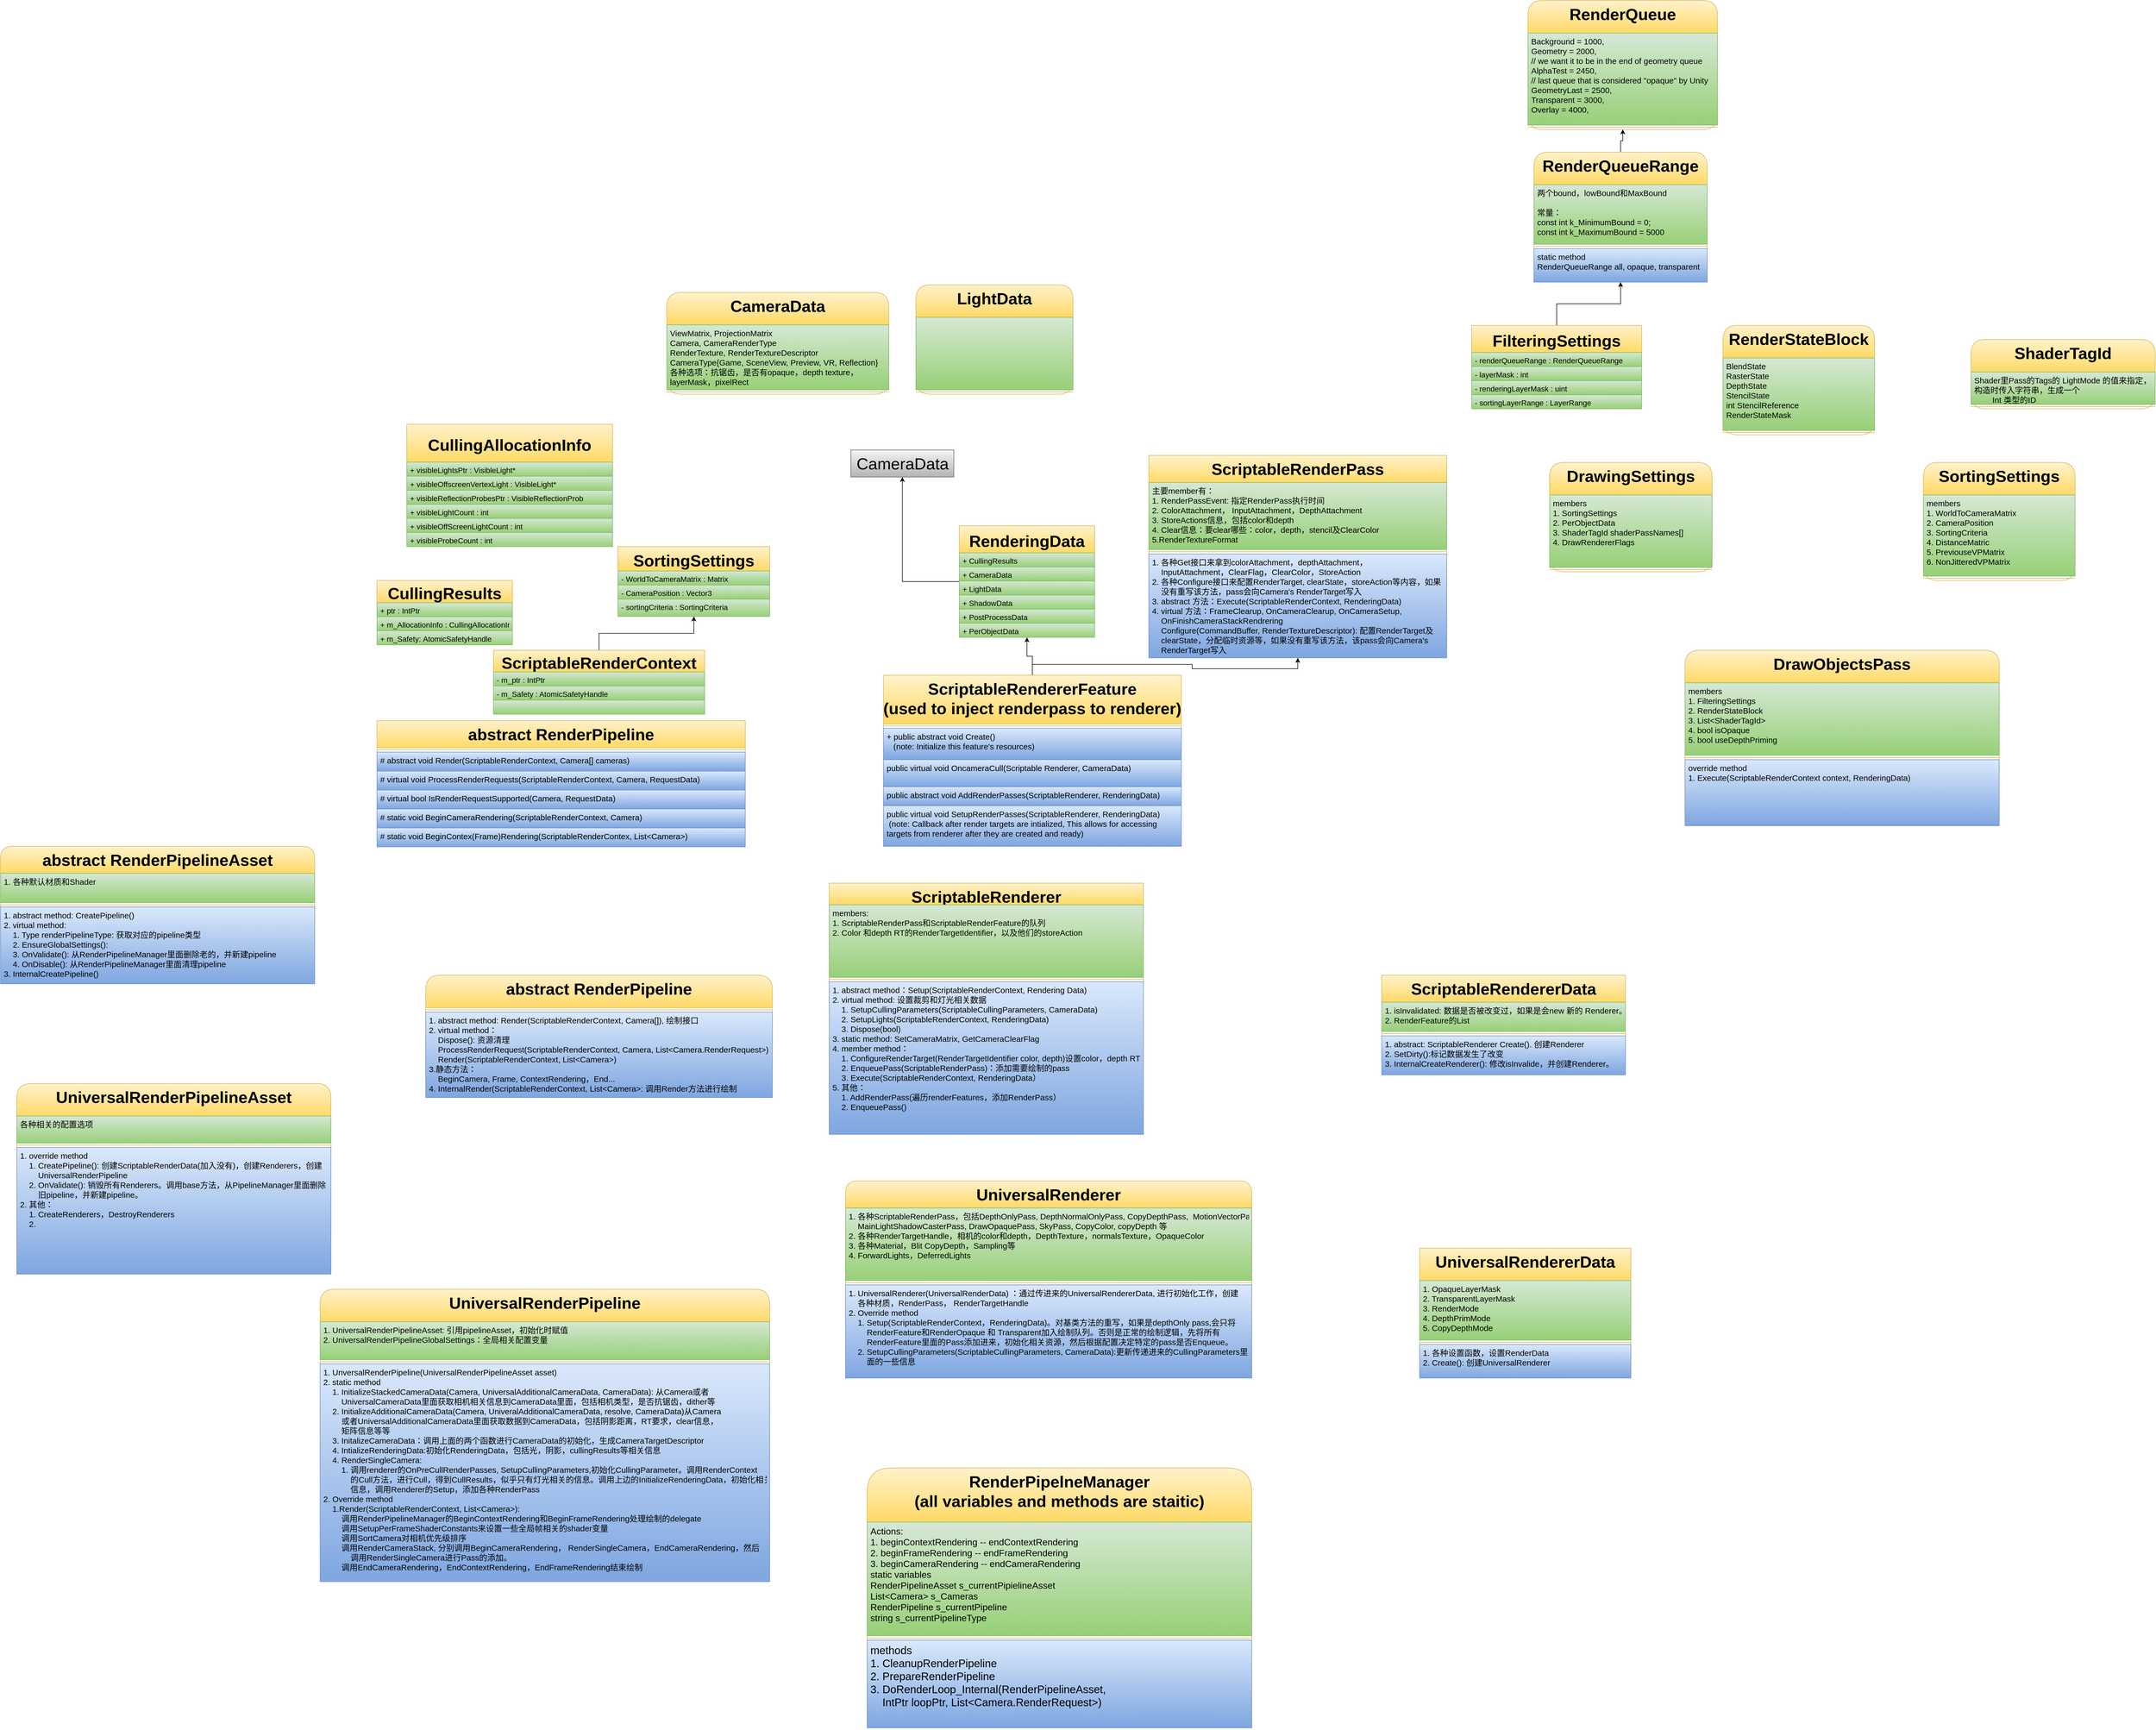 <mxfile version="20.8.16" type="device"><diagram name="第 1 页" id="j_05-Zn8WTjw6qWpdbwY"><mxGraphModel dx="2514" dy="2162" grid="1" gridSize="10" guides="1" tooltips="1" connect="1" arrows="1" fold="1" page="1" pageScale="1" pageWidth="827" pageHeight="1169" math="0" shadow="0"><root><mxCell id="0"/><mxCell id="1" parent="0"/><mxCell id="km0630W-QRHwBIjxc_ZQ-1" value="CullingAllocationInfo" style="swimlane;fontStyle=1;childLayout=stackLayout;horizontal=1;startSize=70;fillColor=#fff2cc;horizontalStack=0;resizeParent=1;resizeParentMax=0;resizeLast=0;collapsible=1;marginBottom=0;fontSize=30;strokeColor=#d6b656;gradientColor=#ffd966;" parent="1" vertex="1"><mxGeometry x="80" y="-7.5" width="380" height="226" as="geometry"/></mxCell><mxCell id="km0630W-QRHwBIjxc_ZQ-2" value="+ visibleLightsPtr : VisibleLight*" style="text;strokeColor=#82b366;fillColor=#d5e8d4;align=left;verticalAlign=top;spacingLeft=4;spacingRight=4;overflow=hidden;rotatable=0;points=[[0,0.5],[1,0.5]];portConstraint=eastwest;fontSize=14;gradientColor=#97d077;" parent="km0630W-QRHwBIjxc_ZQ-1" vertex="1"><mxGeometry y="70" width="380" height="26" as="geometry"/></mxCell><mxCell id="km0630W-QRHwBIjxc_ZQ-3" value="+ visibleOffscreenVertexLight : VisibleLight*" style="text;strokeColor=#82b366;fillColor=#d5e8d4;align=left;verticalAlign=top;spacingLeft=4;spacingRight=4;overflow=hidden;rotatable=0;points=[[0,0.5],[1,0.5]];portConstraint=eastwest;fontSize=14;gradientColor=#97d077;" parent="km0630W-QRHwBIjxc_ZQ-1" vertex="1"><mxGeometry y="96" width="380" height="26" as="geometry"/></mxCell><mxCell id="km0630W-QRHwBIjxc_ZQ-4" value="+ visibleReflectionProbesPtr : VisibleReflectionProb" style="text;strokeColor=#82b366;fillColor=#d5e8d4;align=left;verticalAlign=top;spacingLeft=4;spacingRight=4;overflow=hidden;rotatable=0;points=[[0,0.5],[1,0.5]];portConstraint=eastwest;fontSize=14;gradientColor=#97d077;" parent="km0630W-QRHwBIjxc_ZQ-1" vertex="1"><mxGeometry y="122" width="380" height="26" as="geometry"/></mxCell><mxCell id="km0630W-QRHwBIjxc_ZQ-5" value="+ visibleLightCount : int" style="text;strokeColor=#82b366;fillColor=#d5e8d4;align=left;verticalAlign=top;spacingLeft=4;spacingRight=4;overflow=hidden;rotatable=0;points=[[0,0.5],[1,0.5]];portConstraint=eastwest;fontSize=14;gradientColor=#97d077;" parent="km0630W-QRHwBIjxc_ZQ-1" vertex="1"><mxGeometry y="148" width="380" height="26" as="geometry"/></mxCell><mxCell id="km0630W-QRHwBIjxc_ZQ-6" value="+ visibleOffScreenLightCount : int" style="text;strokeColor=#82b366;fillColor=#d5e8d4;align=left;verticalAlign=top;spacingLeft=4;spacingRight=4;overflow=hidden;rotatable=0;points=[[0,0.5],[1,0.5]];portConstraint=eastwest;fontSize=14;gradientColor=#97d077;" parent="km0630W-QRHwBIjxc_ZQ-1" vertex="1"><mxGeometry y="174" width="380" height="26" as="geometry"/></mxCell><mxCell id="km0630W-QRHwBIjxc_ZQ-7" value="+ visibleProbeCount : int" style="text;strokeColor=#82b366;fillColor=#d5e8d4;align=left;verticalAlign=top;spacingLeft=4;spacingRight=4;overflow=hidden;rotatable=0;points=[[0,0.5],[1,0.5]];portConstraint=eastwest;fontSize=14;gradientColor=#97d077;" parent="km0630W-QRHwBIjxc_ZQ-1" vertex="1"><mxGeometry y="200" width="380" height="26" as="geometry"/></mxCell><mxCell id="XoxCDfcWoDPjBLtD5vpL-1" value="CullingResults" style="swimlane;fontStyle=1;childLayout=stackLayout;horizontal=1;startSize=41;fillColor=#fff2cc;horizontalStack=0;resizeParent=1;resizeParentMax=0;resizeLast=0;collapsible=1;marginBottom=0;fontSize=30;strokeColor=#d6b656;gradientColor=#ffd966;" parent="1" vertex="1"><mxGeometry x="25" y="281" width="250" height="119" as="geometry"/></mxCell><mxCell id="XoxCDfcWoDPjBLtD5vpL-2" value="+ ptr : IntPtr" style="text;strokeColor=#82b366;fillColor=#d5e8d4;align=left;verticalAlign=top;spacingLeft=4;spacingRight=4;overflow=hidden;rotatable=0;points=[[0,0.5],[1,0.5]];portConstraint=eastwest;fontSize=14;gradientColor=#97d077;" parent="XoxCDfcWoDPjBLtD5vpL-1" vertex="1"><mxGeometry y="41" width="250" height="26" as="geometry"/></mxCell><mxCell id="XoxCDfcWoDPjBLtD5vpL-3" value="+ m_AllocationInfo : CullingAllocationInfo" style="text;strokeColor=#82b366;fillColor=#d5e8d4;align=left;verticalAlign=top;spacingLeft=4;spacingRight=4;overflow=hidden;rotatable=0;points=[[0,0.5],[1,0.5]];portConstraint=eastwest;fontSize=14;gradientColor=#97d077;" parent="XoxCDfcWoDPjBLtD5vpL-1" vertex="1"><mxGeometry y="67" width="250" height="26" as="geometry"/></mxCell><mxCell id="XoxCDfcWoDPjBLtD5vpL-4" value="+ m_Safety: AtomicSafetyHandle" style="text;strokeColor=#82b366;fillColor=#d5e8d4;align=left;verticalAlign=top;spacingLeft=4;spacingRight=4;overflow=hidden;rotatable=0;points=[[0,0.5],[1,0.5]];portConstraint=eastwest;fontSize=14;gradientColor=#97d077;" parent="XoxCDfcWoDPjBLtD5vpL-1" vertex="1"><mxGeometry y="93" width="250" height="26" as="geometry"/></mxCell><mxCell id="XoxCDfcWoDPjBLtD5vpL-9" value="SortingSettings" style="swimlane;fontStyle=1;childLayout=stackLayout;horizontal=1;startSize=45;fillColor=#fff2cc;horizontalStack=0;resizeParent=1;resizeParentMax=0;resizeLast=0;collapsible=1;marginBottom=0;fontSize=30;strokeColor=#d6b656;gradientColor=#ffd966;" parent="1" vertex="1"><mxGeometry x="470" y="218.5" width="280" height="129" as="geometry"/></mxCell><mxCell id="XoxCDfcWoDPjBLtD5vpL-10" value="- WorldToCameraMatrix : Matrix" style="text;strokeColor=#82b366;fillColor=#d5e8d4;align=left;verticalAlign=top;spacingLeft=4;spacingRight=4;overflow=hidden;rotatable=0;points=[[0,0.5],[1,0.5]];portConstraint=eastwest;fontSize=14;gradientColor=#97d077;" parent="XoxCDfcWoDPjBLtD5vpL-9" vertex="1"><mxGeometry y="45" width="280" height="26" as="geometry"/></mxCell><mxCell id="XoxCDfcWoDPjBLtD5vpL-11" value="- CameraPosition : Vector3" style="text;strokeColor=#82b366;fillColor=#d5e8d4;align=left;verticalAlign=top;spacingLeft=4;spacingRight=4;overflow=hidden;rotatable=0;points=[[0,0.5],[1,0.5]];portConstraint=eastwest;fontSize=14;gradientColor=#97d077;" parent="XoxCDfcWoDPjBLtD5vpL-9" vertex="1"><mxGeometry y="71" width="280" height="26" as="geometry"/></mxCell><mxCell id="XoxCDfcWoDPjBLtD5vpL-12" value="- sortingCriteria : SortingCriteria" style="text;strokeColor=#82b366;fillColor=#d5e8d4;align=left;verticalAlign=top;spacingLeft=4;spacingRight=4;overflow=hidden;rotatable=0;points=[[0,0.5],[1,0.5]];portConstraint=eastwest;fontSize=14;gradientColor=#97d077;" parent="XoxCDfcWoDPjBLtD5vpL-9" vertex="1"><mxGeometry y="97" width="280" height="32" as="geometry"/></mxCell><mxCell id="RdpnKsVS_UjYvTmwctAl-2" style="edgeStyle=orthogonalEdgeStyle;rounded=0;orthogonalLoop=1;jettySize=auto;html=1;" edge="1" parent="1" source="XoxCDfcWoDPjBLtD5vpL-23" target="g1Foh96oy329rHSg03H8-15"><mxGeometry relative="1" as="geometry"/></mxCell><mxCell id="XoxCDfcWoDPjBLtD5vpL-23" value="FilteringSettings" style="swimlane;fontStyle=1;childLayout=stackLayout;horizontal=1;startSize=50;fillColor=#fff2cc;horizontalStack=0;resizeParent=1;resizeParentMax=0;resizeLast=0;collapsible=1;marginBottom=0;fontSize=30;strokeColor=#d6b656;gradientColor=#ffd966;" parent="1" vertex="1"><mxGeometry x="2046" y="-190" width="314" height="154" as="geometry"/></mxCell><mxCell id="XoxCDfcWoDPjBLtD5vpL-24" value="- renderQueueRange : RenderQueueRange" style="text;strokeColor=#82b366;fillColor=#d5e8d4;align=left;verticalAlign=top;spacingLeft=4;spacingRight=4;overflow=hidden;rotatable=0;points=[[0,0.5],[1,0.5]];portConstraint=eastwest;fontSize=14;gradientColor=#97d077;" parent="XoxCDfcWoDPjBLtD5vpL-23" vertex="1"><mxGeometry y="50" width="314" height="26" as="geometry"/></mxCell><mxCell id="XoxCDfcWoDPjBLtD5vpL-25" value="- layerMask : int" style="text;strokeColor=#82b366;fillColor=#d5e8d4;align=left;verticalAlign=top;spacingLeft=4;spacingRight=4;overflow=hidden;rotatable=0;points=[[0,0.5],[1,0.5]];portConstraint=eastwest;fontSize=14;gradientColor=#97d077;" parent="XoxCDfcWoDPjBLtD5vpL-23" vertex="1"><mxGeometry y="76" width="314" height="26" as="geometry"/></mxCell><mxCell id="XoxCDfcWoDPjBLtD5vpL-26" value="- renderingLayerMask : uint" style="text;strokeColor=#82b366;fillColor=#d5e8d4;align=left;verticalAlign=top;spacingLeft=4;spacingRight=4;overflow=hidden;rotatable=0;points=[[0,0.5],[1,0.5]];portConstraint=eastwest;fontSize=14;gradientColor=#97d077;" parent="XoxCDfcWoDPjBLtD5vpL-23" vertex="1"><mxGeometry y="102" width="314" height="26" as="geometry"/></mxCell><mxCell id="XoxCDfcWoDPjBLtD5vpL-27" value="- sortingLayerRange : LayerRange" style="text;strokeColor=#82b366;fillColor=#d5e8d4;align=left;verticalAlign=top;spacingLeft=4;spacingRight=4;overflow=hidden;rotatable=0;points=[[0,0.5],[1,0.5]];portConstraint=eastwest;fontSize=14;gradientColor=#97d077;" parent="XoxCDfcWoDPjBLtD5vpL-23" vertex="1"><mxGeometry y="128" width="314" height="26" as="geometry"/></mxCell><mxCell id="XoxCDfcWoDPjBLtD5vpL-39" style="edgeStyle=orthogonalEdgeStyle;rounded=0;orthogonalLoop=1;jettySize=auto;html=1;" parent="1" source="XoxCDfcWoDPjBLtD5vpL-30" target="XoxCDfcWoDPjBLtD5vpL-9" edge="1"><mxGeometry relative="1" as="geometry"/></mxCell><mxCell id="XoxCDfcWoDPjBLtD5vpL-30" value="ScriptableRenderContext" style="swimlane;fontStyle=1;childLayout=stackLayout;horizontal=1;startSize=40;fillColor=#fff2cc;horizontalStack=0;resizeParent=1;resizeParentMax=0;resizeLast=0;collapsible=1;marginBottom=0;fontSize=30;strokeColor=#d6b656;gradientColor=#ffd966;" parent="1" vertex="1"><mxGeometry x="240" y="410" width="390" height="118" as="geometry"/></mxCell><mxCell id="XoxCDfcWoDPjBLtD5vpL-31" value="- m_ptr : IntPtr" style="text;strokeColor=#82b366;fillColor=#d5e8d4;align=left;verticalAlign=top;spacingLeft=4;spacingRight=4;overflow=hidden;rotatable=0;points=[[0,0.5],[1,0.5]];portConstraint=eastwest;fontSize=14;gradientColor=#97d077;" parent="XoxCDfcWoDPjBLtD5vpL-30" vertex="1"><mxGeometry y="40" width="390" height="26" as="geometry"/></mxCell><mxCell id="XoxCDfcWoDPjBLtD5vpL-32" value="- m_Safety : AtomicSafetyHandle" style="text;strokeColor=#82b366;fillColor=#d5e8d4;align=left;verticalAlign=top;spacingLeft=4;spacingRight=4;overflow=hidden;rotatable=0;points=[[0,0.5],[1,0.5]];portConstraint=eastwest;fontSize=14;gradientColor=#97d077;" parent="XoxCDfcWoDPjBLtD5vpL-30" vertex="1"><mxGeometry y="66" width="390" height="26" as="geometry"/></mxCell><mxCell id="XoxCDfcWoDPjBLtD5vpL-33" value="" style="text;strokeColor=#82b366;fillColor=#d5e8d4;align=left;verticalAlign=top;spacingLeft=4;spacingRight=4;overflow=hidden;rotatable=0;points=[[0,0.5],[1,0.5]];portConstraint=eastwest;fontSize=14;gradientColor=#97d077;" parent="XoxCDfcWoDPjBLtD5vpL-30" vertex="1"><mxGeometry y="92" width="390" height="26" as="geometry"/></mxCell><mxCell id="XoxCDfcWoDPjBLtD5vpL-48" value="abstract RenderPipeline" style="swimlane;fontStyle=1;align=center;verticalAlign=top;childLayout=stackLayout;horizontal=1;startSize=50;horizontalStack=0;resizeParent=1;resizeParentMax=0;resizeLast=0;collapsible=1;marginBottom=0;fillColor=#fff2cc;gradientColor=#ffd966;strokeColor=#d6b656;fontSize=30;" parent="1" vertex="1"><mxGeometry x="25" y="540" width="680" height="233" as="geometry"/></mxCell><mxCell id="XoxCDfcWoDPjBLtD5vpL-50" value="" style="line;strokeWidth=1;fillColor=none;align=left;verticalAlign=middle;spacingTop=-1;spacingLeft=3;spacingRight=3;rotatable=0;labelPosition=right;points=[];portConstraint=eastwest;strokeColor=inherit;" parent="XoxCDfcWoDPjBLtD5vpL-48" vertex="1"><mxGeometry y="50" width="680" height="8" as="geometry"/></mxCell><mxCell id="XoxCDfcWoDPjBLtD5vpL-51" value="# abstract void Render(ScriptableRenderContext, Camera[] cameras)" style="text;strokeColor=#6c8ebf;fillColor=#dae8fc;align=left;verticalAlign=top;spacingLeft=4;spacingRight=4;overflow=hidden;rotatable=0;points=[[0,0.5],[1,0.5]];portConstraint=eastwest;gradientColor=#7ea6e0;fontSize=15;" parent="XoxCDfcWoDPjBLtD5vpL-48" vertex="1"><mxGeometry y="58" width="680" height="35" as="geometry"/></mxCell><mxCell id="XoxCDfcWoDPjBLtD5vpL-63" value="# virtual void ProcessRenderRequests(ScriptableRenderContext, Camera, RequestData)" style="text;strokeColor=#6c8ebf;fillColor=#dae8fc;align=left;verticalAlign=top;spacingLeft=4;spacingRight=4;overflow=hidden;rotatable=0;points=[[0,0.5],[1,0.5]];portConstraint=eastwest;gradientColor=#7ea6e0;fontSize=15;" parent="XoxCDfcWoDPjBLtD5vpL-48" vertex="1"><mxGeometry y="93" width="680" height="35" as="geometry"/></mxCell><mxCell id="XoxCDfcWoDPjBLtD5vpL-61" value="# virtual bool IsRenderRequestSupported(Camera, RequestData)" style="text;strokeColor=#6c8ebf;fillColor=#dae8fc;align=left;verticalAlign=top;spacingLeft=4;spacingRight=4;overflow=hidden;rotatable=0;points=[[0,0.5],[1,0.5]];portConstraint=eastwest;gradientColor=#7ea6e0;fontSize=15;" parent="XoxCDfcWoDPjBLtD5vpL-48" vertex="1"><mxGeometry y="128" width="680" height="35" as="geometry"/></mxCell><mxCell id="XoxCDfcWoDPjBLtD5vpL-64" value="# static void BeginCameraRendering(ScriptableRenderContext, Camera)" style="text;strokeColor=#6c8ebf;fillColor=#dae8fc;align=left;verticalAlign=top;spacingLeft=4;spacingRight=4;overflow=hidden;rotatable=0;points=[[0,0.5],[1,0.5]];portConstraint=eastwest;gradientColor=#7ea6e0;fontSize=15;" parent="XoxCDfcWoDPjBLtD5vpL-48" vertex="1"><mxGeometry y="163" width="680" height="35" as="geometry"/></mxCell><mxCell id="XoxCDfcWoDPjBLtD5vpL-65" value="# static void BeginContex(Frame)Rendering(ScriptableRenderContex, List&lt;Camera&gt;)" style="text;strokeColor=#6c8ebf;fillColor=#dae8fc;align=left;verticalAlign=top;spacingLeft=4;spacingRight=4;overflow=hidden;rotatable=0;points=[[0,0.5],[1,0.5]];portConstraint=eastwest;gradientColor=#7ea6e0;fontSize=15;" parent="XoxCDfcWoDPjBLtD5vpL-48" vertex="1"><mxGeometry y="198" width="680" height="35" as="geometry"/></mxCell><mxCell id="XoxCDfcWoDPjBLtD5vpL-100" style="edgeStyle=orthogonalEdgeStyle;rounded=0;orthogonalLoop=1;jettySize=auto;html=1;fontSize=15;" parent="1" source="XoxCDfcWoDPjBLtD5vpL-76" target="XoxCDfcWoDPjBLtD5vpL-92" edge="1"><mxGeometry relative="1" as="geometry"/></mxCell><mxCell id="SVypgBpYNi3B9tNBOScH-16" style="edgeStyle=orthogonalEdgeStyle;rounded=0;orthogonalLoop=1;jettySize=auto;html=1;" parent="1" source="XoxCDfcWoDPjBLtD5vpL-76" target="SVypgBpYNi3B9tNBOScH-8" edge="1"><mxGeometry relative="1" as="geometry"/></mxCell><mxCell id="XoxCDfcWoDPjBLtD5vpL-76" value="ScriptableRendererFeature&#10;(used to inject renderpass to renderer)" style="swimlane;fontStyle=1;align=center;verticalAlign=top;childLayout=stackLayout;horizontal=1;startSize=90;horizontalStack=0;resizeParent=1;resizeParentMax=0;resizeLast=0;collapsible=1;marginBottom=0;fillColor=#fff2cc;gradientColor=#ffd966;strokeColor=#d6b656;fontSize=30;" parent="1" vertex="1"><mxGeometry x="960" y="456" width="550" height="316" as="geometry"/></mxCell><mxCell id="XoxCDfcWoDPjBLtD5vpL-80" value="" style="line;strokeWidth=1;fillColor=none;align=left;verticalAlign=middle;spacingTop=-1;spacingLeft=3;spacingRight=3;rotatable=0;labelPosition=right;points=[];portConstraint=eastwest;strokeColor=inherit;" parent="XoxCDfcWoDPjBLtD5vpL-76" vertex="1"><mxGeometry y="90" width="550" height="8" as="geometry"/></mxCell><mxCell id="XoxCDfcWoDPjBLtD5vpL-81" value="+ public abstract void Create()&#10;   (note: Initialize this feature's resources)" style="text;strokeColor=#6c8ebf;fillColor=#dae8fc;align=left;verticalAlign=top;spacingLeft=4;spacingRight=4;overflow=hidden;rotatable=0;points=[[0,0.5],[1,0.5]];portConstraint=eastwest;gradientColor=#7ea6e0;fontSize=15;" parent="XoxCDfcWoDPjBLtD5vpL-76" vertex="1"><mxGeometry y="98" width="550" height="58" as="geometry"/></mxCell><mxCell id="XoxCDfcWoDPjBLtD5vpL-82" value="public virtual void OncameraCull(Scriptable Renderer, CameraData)" style="text;strokeColor=#6c8ebf;fillColor=#dae8fc;align=left;verticalAlign=top;spacingLeft=4;spacingRight=4;overflow=hidden;rotatable=0;points=[[0,0.5],[1,0.5]];portConstraint=eastwest;gradientColor=#7ea6e0;fontSize=15;" parent="XoxCDfcWoDPjBLtD5vpL-76" vertex="1"><mxGeometry y="156" width="550" height="50" as="geometry"/></mxCell><mxCell id="XoxCDfcWoDPjBLtD5vpL-83" value="public abstract void AddRenderPasses(ScriptableRenderer, RenderingData)" style="text;strokeColor=#6c8ebf;fillColor=#dae8fc;align=left;verticalAlign=top;spacingLeft=4;spacingRight=4;overflow=hidden;rotatable=0;points=[[0,0.5],[1,0.5]];portConstraint=eastwest;gradientColor=#7ea6e0;fontSize=15;" parent="XoxCDfcWoDPjBLtD5vpL-76" vertex="1"><mxGeometry y="206" width="550" height="35" as="geometry"/></mxCell><mxCell id="XoxCDfcWoDPjBLtD5vpL-99" value="public virtual void SetupRenderPasses(ScriptableRenderer, RenderingData)&#10; (note: Callback after render targets are intialized, This allows for accessing &#10;targets from renderer after they are created and ready)" style="text;strokeColor=#6c8ebf;fillColor=#dae8fc;align=left;verticalAlign=top;spacingLeft=4;spacingRight=4;overflow=hidden;rotatable=0;points=[[0,0.5],[1,0.5]];portConstraint=eastwest;gradientColor=#7ea6e0;fontSize=15;" parent="XoxCDfcWoDPjBLtD5vpL-76" vertex="1"><mxGeometry y="241" width="550" height="75" as="geometry"/></mxCell><mxCell id="XoxCDfcWoDPjBLtD5vpL-91" value="&lt;font style=&quot;font-size: 30px;&quot;&gt;CameraData&lt;/font&gt;" style="html=1;fontSize=15;fillColor=#f5f5f5;gradientColor=#b3b3b3;strokeColor=#666666;" parent="1" vertex="1"><mxGeometry x="900" y="40" width="190" height="50" as="geometry"/></mxCell><mxCell id="XoxCDfcWoDPjBLtD5vpL-102" style="edgeStyle=orthogonalEdgeStyle;rounded=0;orthogonalLoop=1;jettySize=auto;html=1;fontSize=15;" parent="1" source="XoxCDfcWoDPjBLtD5vpL-92" target="XoxCDfcWoDPjBLtD5vpL-91" edge="1"><mxGeometry relative="1" as="geometry"/></mxCell><mxCell id="XoxCDfcWoDPjBLtD5vpL-92" value="RenderingData" style="swimlane;fontStyle=1;childLayout=stackLayout;horizontal=1;startSize=50;fillColor=#fff2cc;horizontalStack=0;resizeParent=1;resizeParentMax=0;resizeLast=0;collapsible=1;marginBottom=0;fontSize=30;strokeColor=#d6b656;gradientColor=#ffd966;" parent="1" vertex="1"><mxGeometry x="1100" y="180" width="250" height="206" as="geometry"/></mxCell><mxCell id="XoxCDfcWoDPjBLtD5vpL-93" value="+ CullingResults" style="text;strokeColor=#82b366;fillColor=#d5e8d4;align=left;verticalAlign=top;spacingLeft=4;spacingRight=4;overflow=hidden;rotatable=0;points=[[0,0.5],[1,0.5]];portConstraint=eastwest;fontSize=14;gradientColor=#97d077;" parent="XoxCDfcWoDPjBLtD5vpL-92" vertex="1"><mxGeometry y="50" width="250" height="26" as="geometry"/></mxCell><mxCell id="XoxCDfcWoDPjBLtD5vpL-94" value="+ CameraData" style="text;strokeColor=#82b366;fillColor=#d5e8d4;align=left;verticalAlign=top;spacingLeft=4;spacingRight=4;overflow=hidden;rotatable=0;points=[[0,0.5],[1,0.5]];portConstraint=eastwest;fontSize=14;gradientColor=#97d077;" parent="XoxCDfcWoDPjBLtD5vpL-92" vertex="1"><mxGeometry y="76" width="250" height="26" as="geometry"/></mxCell><mxCell id="XoxCDfcWoDPjBLtD5vpL-95" value="+ LightData" style="text;strokeColor=#82b366;fillColor=#d5e8d4;align=left;verticalAlign=top;spacingLeft=4;spacingRight=4;overflow=hidden;rotatable=0;points=[[0,0.5],[1,0.5]];portConstraint=eastwest;fontSize=14;gradientColor=#97d077;" parent="XoxCDfcWoDPjBLtD5vpL-92" vertex="1"><mxGeometry y="102" width="250" height="26" as="geometry"/></mxCell><mxCell id="XoxCDfcWoDPjBLtD5vpL-96" value="+ ShadowData" style="text;strokeColor=#82b366;fillColor=#d5e8d4;align=left;verticalAlign=top;spacingLeft=4;spacingRight=4;overflow=hidden;rotatable=0;points=[[0,0.5],[1,0.5]];portConstraint=eastwest;fontSize=14;gradientColor=#97d077;" parent="XoxCDfcWoDPjBLtD5vpL-92" vertex="1"><mxGeometry y="128" width="250" height="26" as="geometry"/></mxCell><mxCell id="XoxCDfcWoDPjBLtD5vpL-97" value="+ PostProcessData" style="text;strokeColor=#82b366;fillColor=#d5e8d4;align=left;verticalAlign=top;spacingLeft=4;spacingRight=4;overflow=hidden;rotatable=0;points=[[0,0.5],[1,0.5]];portConstraint=eastwest;fontSize=14;gradientColor=#97d077;" parent="XoxCDfcWoDPjBLtD5vpL-92" vertex="1"><mxGeometry y="154" width="250" height="26" as="geometry"/></mxCell><mxCell id="XoxCDfcWoDPjBLtD5vpL-98" value="+ PerObjectData" style="text;strokeColor=#82b366;fillColor=#d5e8d4;align=left;verticalAlign=top;spacingLeft=4;spacingRight=4;overflow=hidden;rotatable=0;points=[[0,0.5],[1,0.5]];portConstraint=eastwest;fontSize=14;gradientColor=#97d077;" parent="XoxCDfcWoDPjBLtD5vpL-92" vertex="1"><mxGeometry y="180" width="250" height="26" as="geometry"/></mxCell><mxCell id="SVypgBpYNi3B9tNBOScH-8" value="ScriptableRenderPass" style="swimlane;fontStyle=1;align=center;verticalAlign=top;childLayout=stackLayout;horizontal=1;startSize=50;horizontalStack=0;resizeParent=1;resizeParentMax=0;resizeLast=0;collapsible=1;marginBottom=0;fillColor=#fff2cc;gradientColor=#ffd966;strokeColor=#d6b656;fontSize=30;" parent="1" vertex="1"><mxGeometry x="1450" y="50" width="550" height="374" as="geometry"/></mxCell><mxCell id="SVypgBpYNi3B9tNBOScH-10" value="主要member有：&#10;1. RenderPassEvent: 指定RenderPass执行时间&#10;2. ColorAttachment， InputAttachment，DepthAttachment&#10;3. StoreActions信息，包括color和depth&#10;4. Clear信息：要clear哪些：color，depth，stencil及ClearColor&#10;5.RenderTextureFormat" style="text;strokeColor=#82b366;fillColor=#d5e8d4;align=left;verticalAlign=top;spacingLeft=4;spacingRight=4;overflow=hidden;rotatable=0;points=[[0,0.5],[1,0.5]];portConstraint=eastwest;gradientColor=#97d077;fontSize=15;" parent="SVypgBpYNi3B9tNBOScH-8" vertex="1"><mxGeometry y="50" width="550" height="124" as="geometry"/></mxCell><mxCell id="SVypgBpYNi3B9tNBOScH-12" value="" style="line;strokeWidth=1;fillColor=none;align=left;verticalAlign=middle;spacingTop=-1;spacingLeft=3;spacingRight=3;rotatable=0;labelPosition=right;points=[];portConstraint=eastwest;strokeColor=inherit;" parent="SVypgBpYNi3B9tNBOScH-8" vertex="1"><mxGeometry y="174" width="550" height="8" as="geometry"/></mxCell><mxCell id="SVypgBpYNi3B9tNBOScH-14" value="1. 各种Get接口来拿到colorAttachment，depthAttachment，&#10;    InputAttachment，ClearFlag，ClearColor，StoreAction&#10;2. 各种Configure接口来配置RenderTarget, clearState，storeAction等内容，如果&#10;    没有重写该方法，pass会向Camera's RenderTarget写入&#10;3. abstract 方法：Execute(ScriptableRenderContext, RenderingData)&#10;4. virtual 方法：FrameClearup, OnCameraClearup, OnCameraSetup, &#10;    OnFinishCameraStackRendrering&#10;    Configure(CommandBuffer, RenderTextureDescriptor): 配置RenderTarget及&#10;    clearState，分配临时资源等，如果没有重写该方法，该pass会向Camera's &#10;    RenderTarget写入" style="text;strokeColor=#6c8ebf;fillColor=#dae8fc;align=left;verticalAlign=top;spacingLeft=4;spacingRight=4;overflow=hidden;rotatable=0;points=[[0,0.5],[1,0.5]];portConstraint=eastwest;gradientColor=#7ea6e0;fontSize=15;" parent="SVypgBpYNi3B9tNBOScH-8" vertex="1"><mxGeometry y="182" width="550" height="192" as="geometry"/></mxCell><mxCell id="SVypgBpYNi3B9tNBOScH-17" value="ScriptableRenderer" style="swimlane;fontStyle=1;align=center;verticalAlign=top;childLayout=stackLayout;horizontal=1;startSize=40;horizontalStack=0;resizeParent=1;resizeParentMax=0;resizeLast=0;collapsible=1;marginBottom=0;fillColor=#fff2cc;gradientColor=#ffd966;strokeColor=#d6b656;fontSize=30;" parent="1" vertex="1"><mxGeometry x="860" y="840" width="580" height="464" as="geometry"/></mxCell><mxCell id="SVypgBpYNi3B9tNBOScH-18" value="members:&#10;1. ScriptableRenderPass和ScriptableRenderFeature的队列&#10;2. Color 和depth RT的RenderTargetIdentifier，以及他们的storeAction" style="text;strokeColor=#82b366;fillColor=#d5e8d4;align=left;verticalAlign=top;spacingLeft=4;spacingRight=4;overflow=hidden;rotatable=0;points=[[0,0.5],[1,0.5]];portConstraint=eastwest;gradientColor=#97d077;fontSize=15;" parent="SVypgBpYNi3B9tNBOScH-17" vertex="1"><mxGeometry y="40" width="580" height="134" as="geometry"/></mxCell><mxCell id="SVypgBpYNi3B9tNBOScH-21" value="" style="line;strokeWidth=1;fillColor=none;align=left;verticalAlign=middle;spacingTop=-1;spacingLeft=3;spacingRight=3;rotatable=0;labelPosition=right;points=[];portConstraint=eastwest;strokeColor=inherit;" parent="SVypgBpYNi3B9tNBOScH-17" vertex="1"><mxGeometry y="174" width="580" height="8" as="geometry"/></mxCell><mxCell id="SVypgBpYNi3B9tNBOScH-22" value="1. abstract method：Setup(ScriptableRenderContext, Rendering Data)&#10;2. virtual method: 设置裁剪和灯光相关数据 &#10;    1. SetupCullingParameters(ScriptableCullingParameters, CameraData)&#10;    2. SetupLights(ScriptableRenderContext, RenderingData)&#10;    3. Dispose(bool)&#10;3. static method: SetCameraMatrix, GetCameraClearFlag&#10;4. member method：&#10;    1. ConfigureRenderTarget(RenderTargetIdentifier color, depth)设置color，depth RT&#10;    2. EnqueuePass(ScriptableRenderPass)：添加需要绘制的pass&#10;    3. Execute(ScriptableRenderContext, RenderingData）&#10;5. 其他：&#10;    1. AddRenderPass(遍历renderFeatures，添加RenderPass）&#10;    2. EnqueuePass()" style="text;strokeColor=#6c8ebf;fillColor=#dae8fc;align=left;verticalAlign=top;spacingLeft=4;spacingRight=4;overflow=hidden;rotatable=0;points=[[0,0.5],[1,0.5]];portConstraint=eastwest;gradientColor=#7ea6e0;fontSize=15;" parent="SVypgBpYNi3B9tNBOScH-17" vertex="1"><mxGeometry y="182" width="580" height="282" as="geometry"/></mxCell><mxCell id="SVypgBpYNi3B9tNBOScH-33" value="UniversalRenderer" style="swimlane;fontStyle=1;align=center;verticalAlign=top;childLayout=stackLayout;horizontal=1;startSize=50;horizontalStack=0;resizeParent=1;resizeParentMax=0;resizeLast=0;collapsible=1;marginBottom=0;fillColor=#fff2cc;gradientColor=#ffd966;strokeColor=#d6b656;fontSize=30;shadow=0;rounded=1;" parent="1" vertex="1"><mxGeometry x="890" y="1390" width="750" height="364" as="geometry"/></mxCell><mxCell id="SVypgBpYNi3B9tNBOScH-34" value="1. 各种ScriptableRenderPass，包括DepthOnlyPass, DepthNormalOnlyPass, CopyDepthPass,  MotionVectorPass,&#10;    MainLightShadowCasterPass, DrawOpaquePass, SkyPass, CopyColor, copyDepth 等&#10;2. 各种RenderTargetHandle，相机的color和depth，DepthTexture，normalsTexture，OpaqueColor&#10;3. 各种Material，Blit CopyDepth，Sampling等&#10;4. ForwardLights，DeferredLights" style="text;strokeColor=#82b366;fillColor=#d5e8d4;align=left;verticalAlign=top;spacingLeft=4;spacingRight=4;overflow=hidden;rotatable=0;points=[[0,0.5],[1,0.5]];portConstraint=eastwest;gradientColor=#97d077;fontSize=15;" parent="SVypgBpYNi3B9tNBOScH-33" vertex="1"><mxGeometry y="50" width="750" height="134" as="geometry"/></mxCell><mxCell id="SVypgBpYNi3B9tNBOScH-35" value="" style="line;strokeWidth=1;fillColor=none;align=left;verticalAlign=middle;spacingTop=-1;spacingLeft=3;spacingRight=3;rotatable=0;labelPosition=right;points=[];portConstraint=eastwest;strokeColor=inherit;" parent="SVypgBpYNi3B9tNBOScH-33" vertex="1"><mxGeometry y="184" width="750" height="8" as="geometry"/></mxCell><mxCell id="SVypgBpYNi3B9tNBOScH-36" value="1. UniversalRenderer(UniversalRenderData) ：通过传进来的UniversalRendererData, 进行初始化工作，创建&#10;    各种材质，RenderPass， RenderTargetHandle&#10;2. Override method&#10;    1. Setup(ScriptableRenderContext，RenderingData)。对基类方法的重写，如果是depthOnly pass,会只将&#10;        RenderFeature和RenderOpaque 和 Transparent加入绘制队列。否则是正常的绘制逻辑，先将所有&#10;        RenderFeature里面的Pass添加进来，初始化相关资源，然后根据配置决定特定的pass是否Enqueue。&#10;    2. SetupCullingParameters(ScriptableCullingParameters, CameraData):更新传递进来的CullingParameters里&#10;        面的一些信息" style="text;strokeColor=#6c8ebf;fillColor=#dae8fc;align=left;verticalAlign=top;spacingLeft=4;spacingRight=4;overflow=hidden;rotatable=0;points=[[0,0.5],[1,0.5]];portConstraint=eastwest;gradientColor=#7ea6e0;fontSize=15;shadow=0;" parent="SVypgBpYNi3B9tNBOScH-33" vertex="1"><mxGeometry y="192" width="750" height="172" as="geometry"/></mxCell><mxCell id="SVypgBpYNi3B9tNBOScH-37" value="ScriptableRendererData" style="swimlane;fontStyle=1;align=center;verticalAlign=top;childLayout=stackLayout;horizontal=1;startSize=50;horizontalStack=0;resizeParent=1;resizeParentMax=0;resizeLast=0;collapsible=1;marginBottom=0;fillColor=#fff2cc;gradientColor=#ffd966;strokeColor=#d6b656;fontSize=30;" parent="1" vertex="1"><mxGeometry x="1880" y="1010" width="450" height="184" as="geometry"/></mxCell><mxCell id="SVypgBpYNi3B9tNBOScH-38" value="1. isInvalidated: 数据是否被改变过，如果是会new 新的 Renderer。&#10;2. RenderFeature的List" style="text;strokeColor=#82b366;fillColor=#d5e8d4;align=left;verticalAlign=top;spacingLeft=4;spacingRight=4;overflow=hidden;rotatable=0;points=[[0,0.5],[1,0.5]];portConstraint=eastwest;gradientColor=#97d077;fontSize=15;" parent="SVypgBpYNi3B9tNBOScH-37" vertex="1"><mxGeometry y="50" width="450" height="54" as="geometry"/></mxCell><mxCell id="SVypgBpYNi3B9tNBOScH-39" value="" style="line;strokeWidth=1;fillColor=none;align=left;verticalAlign=middle;spacingTop=-1;spacingLeft=3;spacingRight=3;rotatable=0;labelPosition=right;points=[];portConstraint=eastwest;strokeColor=inherit;" parent="SVypgBpYNi3B9tNBOScH-37" vertex="1"><mxGeometry y="104" width="450" height="8" as="geometry"/></mxCell><mxCell id="SVypgBpYNi3B9tNBOScH-40" value="1. abstract: ScriptableRenderer Create(). 创建Renderer&#10;2. SetDirty():标记数据发生了改变&#10;3. InternalCreateRenderer(): 修改isInvalide，并创建Renderer。" style="text;strokeColor=#6c8ebf;fillColor=#dae8fc;align=left;verticalAlign=top;spacingLeft=4;spacingRight=4;overflow=hidden;rotatable=0;points=[[0,0.5],[1,0.5]];portConstraint=eastwest;gradientColor=#7ea6e0;fontSize=15;" parent="SVypgBpYNi3B9tNBOScH-37" vertex="1"><mxGeometry y="112" width="450" height="72" as="geometry"/></mxCell><mxCell id="SVypgBpYNi3B9tNBOScH-41" value="UniversalRendererData" style="swimlane;fontStyle=1;align=center;verticalAlign=top;childLayout=stackLayout;horizontal=1;startSize=60;horizontalStack=0;resizeParent=1;resizeParentMax=0;resizeLast=0;collapsible=1;marginBottom=0;fillColor=#fff2cc;gradientColor=#ffd966;strokeColor=#d6b656;fontSize=30;" parent="1" vertex="1"><mxGeometry x="1950" y="1514" width="390" height="240" as="geometry"/></mxCell><mxCell id="SVypgBpYNi3B9tNBOScH-42" value="1. OpaqueLayerMask&#10;2. TransparentLayerMask&#10;3. RenderMode&#10;4. DepthPrimMode&#10;5. CopyDepthMode" style="text;strokeColor=#82b366;fillColor=#d5e8d4;align=left;verticalAlign=top;spacingLeft=4;spacingRight=4;overflow=hidden;rotatable=0;points=[[0,0.5],[1,0.5]];portConstraint=eastwest;gradientColor=#97d077;fontSize=15;" parent="SVypgBpYNi3B9tNBOScH-41" vertex="1"><mxGeometry y="60" width="390" height="110" as="geometry"/></mxCell><mxCell id="SVypgBpYNi3B9tNBOScH-43" value="" style="line;strokeWidth=1;fillColor=none;align=left;verticalAlign=middle;spacingTop=-1;spacingLeft=3;spacingRight=3;rotatable=0;labelPosition=right;points=[];portConstraint=eastwest;strokeColor=inherit;" parent="SVypgBpYNi3B9tNBOScH-41" vertex="1"><mxGeometry y="170" width="390" height="8" as="geometry"/></mxCell><mxCell id="SVypgBpYNi3B9tNBOScH-44" value="1. 各种设置函数，设置RenderData&#10;2. Create(): 创建UniversalRenderer" style="text;strokeColor=#6c8ebf;fillColor=#dae8fc;align=left;verticalAlign=top;spacingLeft=4;spacingRight=4;overflow=hidden;rotatable=0;points=[[0,0.5],[1,0.5]];portConstraint=eastwest;gradientColor=#7ea6e0;fontSize=15;" parent="SVypgBpYNi3B9tNBOScH-41" vertex="1"><mxGeometry y="178" width="390" height="62" as="geometry"/></mxCell><mxCell id="SVypgBpYNi3B9tNBOScH-46" value="abstract RenderPipelineAsset" style="swimlane;fontStyle=1;align=center;verticalAlign=top;childLayout=stackLayout;horizontal=1;startSize=50;horizontalStack=0;resizeParent=1;resizeParentMax=0;resizeLast=0;collapsible=1;marginBottom=0;fillColor=#fff2cc;gradientColor=#ffd966;strokeColor=#d6b656;fontSize=30;rounded=1;shadow=0;sketch=0;" parent="1" vertex="1"><mxGeometry x="-670" y="772" width="580" height="254" as="geometry"/></mxCell><mxCell id="SVypgBpYNi3B9tNBOScH-47" value="1. 各种默认材质和Shader" style="text;strokeColor=#82b366;fillColor=#d5e8d4;align=left;verticalAlign=top;spacingLeft=4;spacingRight=4;overflow=hidden;rotatable=0;points=[[0,0.5],[1,0.5]];portConstraint=eastwest;gradientColor=#97d077;fontSize=15;" parent="SVypgBpYNi3B9tNBOScH-46" vertex="1"><mxGeometry y="50" width="580" height="54" as="geometry"/></mxCell><mxCell id="SVypgBpYNi3B9tNBOScH-48" value="" style="line;strokeWidth=1;fillColor=none;align=left;verticalAlign=middle;spacingTop=-1;spacingLeft=3;spacingRight=3;rotatable=0;labelPosition=right;points=[];portConstraint=eastwest;strokeColor=inherit;rounded=1;shadow=0;sketch=0;" parent="SVypgBpYNi3B9tNBOScH-46" vertex="1"><mxGeometry y="104" width="580" height="8" as="geometry"/></mxCell><mxCell id="SVypgBpYNi3B9tNBOScH-49" value="1. abstract method: CreatePipeline()&#10;2. virtual method:&#10;    1. Type renderPipelineType: 获取对应的pipeline类型&#10;    2. EnsureGlobalSettings(): &#10;    3. OnValidate(): 从RenderPipelineManager里面删除老的，并新建pipeline&#10;    4. OnDisable(): 从RenderPipelineManager里面清理pipeline&#10;3. InternalCreatePipeline()" style="text;strokeColor=#6c8ebf;fillColor=#dae8fc;align=left;verticalAlign=top;spacingLeft=4;spacingRight=4;overflow=hidden;rotatable=0;points=[[0,0.5],[1,0.5]];portConstraint=eastwest;gradientColor=#7ea6e0;fontSize=15;" parent="SVypgBpYNi3B9tNBOScH-46" vertex="1"><mxGeometry y="112" width="580" height="142" as="geometry"/></mxCell><mxCell id="SVypgBpYNi3B9tNBOScH-50" value="UniversalRenderPipelineAsset" style="swimlane;fontStyle=1;align=center;verticalAlign=top;childLayout=stackLayout;horizontal=1;startSize=60;horizontalStack=0;resizeParent=1;resizeParentMax=0;resizeLast=0;collapsible=1;marginBottom=0;fillColor=#fff2cc;gradientColor=#ffd966;strokeColor=#d6b656;fontSize=30;rounded=1;shadow=0;sketch=0;" parent="1" vertex="1"><mxGeometry x="-640" y="1210" width="580" height="352" as="geometry"/></mxCell><mxCell id="SVypgBpYNi3B9tNBOScH-51" value="各种相关的配置选项&#10;" style="text;strokeColor=#82b366;fillColor=#d5e8d4;align=left;verticalAlign=top;spacingLeft=4;spacingRight=4;overflow=hidden;rotatable=0;points=[[0,0.5],[1,0.5]];portConstraint=eastwest;gradientColor=#97d077;fontSize=15;" parent="SVypgBpYNi3B9tNBOScH-50" vertex="1"><mxGeometry y="60" width="580" height="50" as="geometry"/></mxCell><mxCell id="SVypgBpYNi3B9tNBOScH-52" value="" style="line;strokeWidth=1;fillColor=none;align=left;verticalAlign=middle;spacingTop=-1;spacingLeft=3;spacingRight=3;rotatable=0;labelPosition=right;points=[];portConstraint=eastwest;strokeColor=inherit;rounded=1;shadow=0;sketch=0;" parent="SVypgBpYNi3B9tNBOScH-50" vertex="1"><mxGeometry y="110" width="580" height="8" as="geometry"/></mxCell><mxCell id="SVypgBpYNi3B9tNBOScH-53" value="1. override method&#10;    1. CreatePipeline(): 创建ScriptableRenderData(加入没有)，创建Renderers，创建&#10;        UniversalRenderPipeline&#10;    2. OnValidate(): 销毁所有Renderers。调用base方法，从PipelineManager里面删除&#10;        旧pipeline，并新建pipeline。&#10;2. 其他：&#10;    1. CreateRenderers，DestroyRenderers&#10;    2. &#10;" style="text;strokeColor=#6c8ebf;fillColor=#dae8fc;align=left;verticalAlign=top;spacingLeft=4;spacingRight=4;overflow=hidden;rotatable=0;points=[[0,0.5],[1,0.5]];portConstraint=eastwest;gradientColor=#7ea6e0;fontSize=15;" parent="SVypgBpYNi3B9tNBOScH-50" vertex="1"><mxGeometry y="118" width="580" height="234" as="geometry"/></mxCell><mxCell id="SVypgBpYNi3B9tNBOScH-54" value="UniversalRenderPipeline" style="swimlane;fontStyle=1;align=center;verticalAlign=top;childLayout=stackLayout;horizontal=1;startSize=60;horizontalStack=0;resizeParent=1;resizeParentMax=0;resizeLast=0;collapsible=1;marginBottom=0;fillColor=#fff2cc;gradientColor=#ffd966;strokeColor=#d6b656;fontSize=30;rounded=1;shadow=0;sketch=0;" parent="1" vertex="1"><mxGeometry x="-80" y="1590" width="830" height="540" as="geometry"/></mxCell><mxCell id="SVypgBpYNi3B9tNBOScH-55" value="1. UniversalRenderPipelineAsset: 引用pipelineAsset，初始化时赋值&#10;2. UniversalRenderPipelineGlobalSettings：全局相关配置变量" style="text;strokeColor=#82b366;fillColor=#d5e8d4;align=left;verticalAlign=top;spacingLeft=4;spacingRight=4;overflow=hidden;rotatable=0;points=[[0,0.5],[1,0.5]];portConstraint=eastwest;gradientColor=#97d077;fontSize=15;" parent="SVypgBpYNi3B9tNBOScH-54" vertex="1"><mxGeometry y="60" width="830" height="70" as="geometry"/></mxCell><mxCell id="SVypgBpYNi3B9tNBOScH-56" value="" style="line;strokeWidth=1;fillColor=none;align=left;verticalAlign=middle;spacingTop=-1;spacingLeft=3;spacingRight=3;rotatable=0;labelPosition=right;points=[];portConstraint=eastwest;strokeColor=inherit;rounded=1;shadow=0;sketch=0;" parent="SVypgBpYNi3B9tNBOScH-54" vertex="1"><mxGeometry y="130" width="830" height="8" as="geometry"/></mxCell><mxCell id="SVypgBpYNi3B9tNBOScH-57" value="1. UnversalRenderPipeline(UniversalRenderPipelineAsset asset)&#10;2. static method&#10;    1. InitializeStackedCameraData(Camera, UniversalAdditionalCameraData, CameraData): 从Camera或者&#10;        UniversalCameraData里面获取相机相关信息到CameraData里面，包括相机类型，是否抗锯齿，dither等&#10;    2. InitializeAdditionalCameraData(Camera, UniveralAdditionalCameraData, resolve, CameraData)从Camera&#10;        或者UniversalAdditionalCameraData里面获取数据到CameraData，包括阴影距离，RT要求，clear信息，&#10;        矩阵信息等等&#10;    3. InitalizeCameraData：调用上面的两个函数进行CameraData的初始化，生成CameraTargetDescriptor&#10;    4. IntializeRenderingData:初始化RenderingData，包括光，阴影，cullingResults等相关信息&#10;    4. RenderSingleCamera:&#10;        1. 调用renderer的OnPreCullRenderPasses, SetupCullingParameters,初始化CullingParameter。调用RenderContext&#10;            的Cull方法，进行Cull，得到CullResults，似乎只有灯光相关的信息。调用上边的InitializeRenderingData，初始化相关&#10;            信息，调用Renderer的Setup，添加各种RenderPass&#10;2. Override method&#10;    1.Render(ScriptableRenderContext, List&lt;Camera&gt;): &#10;        调用RenderPipelineManager的BeginContextRendering和BeginFrameRendering处理绘制的delegate&#10;        调用SetupPerFrameShaderConstants来设置一些全局帧相关的shader变量&#10;        调用SortCamera对相机优先级排序&#10;        调用RenderCameraStack, 分别调用BeginCameraRendering， RenderSingleCamera，EndCameraRendering，然后&#10;            调用RenderSingleCamera进行Pass的添加。&#10;        调用EndCameraRendering，EndContextRendering，EndFrameRendering结束绘制" style="text;strokeColor=#6c8ebf;fillColor=#dae8fc;align=left;verticalAlign=top;spacingLeft=4;spacingRight=4;overflow=hidden;rotatable=0;points=[[0,0.5],[1,0.5]];portConstraint=eastwest;gradientColor=#7ea6e0;fontSize=15;" parent="SVypgBpYNi3B9tNBOScH-54" vertex="1"><mxGeometry y="138" width="830" height="402" as="geometry"/></mxCell><mxCell id="SVypgBpYNi3B9tNBOScH-62" value="abstract RenderPipeline" style="swimlane;fontStyle=1;align=center;verticalAlign=top;childLayout=stackLayout;horizontal=1;startSize=60;horizontalStack=0;resizeParent=1;resizeParentMax=0;resizeLast=0;collapsible=1;marginBottom=0;fillColor=#fff2cc;gradientColor=#ffd966;strokeColor=#d6b656;fontSize=30;rounded=1;shadow=0;sketch=0;" parent="1" vertex="1"><mxGeometry x="115" y="1010" width="640" height="226" as="geometry"/></mxCell><mxCell id="SVypgBpYNi3B9tNBOScH-64" value="" style="line;strokeWidth=1;fillColor=none;align=left;verticalAlign=middle;spacingTop=-1;spacingLeft=3;spacingRight=3;rotatable=0;labelPosition=right;points=[];portConstraint=eastwest;strokeColor=inherit;rounded=1;shadow=0;sketch=0;fontSize=30;" parent="SVypgBpYNi3B9tNBOScH-62" vertex="1"><mxGeometry y="60" width="640" height="8" as="geometry"/></mxCell><mxCell id="SVypgBpYNi3B9tNBOScH-65" value="1. abstract method: Render(ScriptableRenderContext, Camera[]), 绘制接口&#10;2. virtual method：&#10;    Dispose(): 资源清理&#10;    ProcessRenderRequest(ScriptableRenderContext, Camera, List&lt;Camera.RenderRequest&gt;)&#10;    Render(ScriptableRenderContext, List&lt;Camera&gt;)&#10;3.静态方法：&#10;    BeginCamera, Frame, ContextRendering，End...&#10;4. InternalRender(ScriptableRenderContext, List&lt;Camera&gt;: 调用Render方法进行绘制" style="text;strokeColor=#6c8ebf;fillColor=#dae8fc;align=left;verticalAlign=top;spacingLeft=4;spacingRight=4;overflow=hidden;rotatable=0;points=[[0,0.5],[1,0.5]];portConstraint=eastwest;gradientColor=#7ea6e0;fontSize=15;" parent="SVypgBpYNi3B9tNBOScH-62" vertex="1"><mxGeometry y="68" width="640" height="158" as="geometry"/></mxCell><mxCell id="g1Foh96oy329rHSg03H8-5" value="ShaderTagId" style="swimlane;fontStyle=1;align=center;verticalAlign=top;childLayout=stackLayout;horizontal=1;startSize=60;horizontalStack=0;resizeParent=1;resizeParentMax=0;resizeLast=0;collapsible=1;marginBottom=0;fillColor=#fff2cc;gradientColor=#ffd966;strokeColor=#d6b656;fontSize=30;rounded=1;shadow=0;sketch=0;" parent="1" vertex="1"><mxGeometry x="2968" y="-164" width="340" height="128" as="geometry"/></mxCell><mxCell id="g1Foh96oy329rHSg03H8-6" value="Shader里Pass的Tags的 LightMode 的值来指定，&#10;构造时传入字符串，生成一个&#10;        Int 类型的ID" style="text;strokeColor=#82b366;fillColor=#d5e8d4;align=left;verticalAlign=top;spacingLeft=4;spacingRight=4;overflow=hidden;rotatable=0;points=[[0,0.5],[1,0.5]];portConstraint=eastwest;gradientColor=#97d077;fontSize=15;" parent="g1Foh96oy329rHSg03H8-5" vertex="1"><mxGeometry y="60" width="340" height="60" as="geometry"/></mxCell><mxCell id="g1Foh96oy329rHSg03H8-7" value="" style="line;strokeWidth=1;fillColor=none;align=left;verticalAlign=middle;spacingTop=-1;spacingLeft=3;spacingRight=3;rotatable=0;labelPosition=right;points=[];portConstraint=eastwest;strokeColor=inherit;rounded=1;shadow=0;sketch=0;fontSize=30;" parent="g1Foh96oy329rHSg03H8-5" vertex="1"><mxGeometry y="120" width="340" height="8" as="geometry"/></mxCell><mxCell id="RdpnKsVS_UjYvTmwctAl-1" style="edgeStyle=orthogonalEdgeStyle;rounded=0;orthogonalLoop=1;jettySize=auto;html=1;" edge="1" parent="1" source="g1Foh96oy329rHSg03H8-15" target="g1Foh96oy329rHSg03H8-19"><mxGeometry relative="1" as="geometry"/></mxCell><mxCell id="g1Foh96oy329rHSg03H8-15" value="RenderQueueRange" style="swimlane;fontStyle=1;align=center;verticalAlign=top;childLayout=stackLayout;horizontal=1;startSize=60;horizontalStack=0;resizeParent=1;resizeParentMax=0;resizeLast=0;collapsible=1;marginBottom=0;fillColor=#fff2cc;gradientColor=#ffd966;strokeColor=#d6b656;fontSize=30;rounded=1;shadow=0;sketch=0;" parent="1" vertex="1"><mxGeometry x="2161" y="-510" width="320" height="240" as="geometry"/></mxCell><mxCell id="g1Foh96oy329rHSg03H8-16" value="两个bound，lowBound和MaxBound&#10;&#10;常量：&#10;const int k_MinimumBound = 0;&#10;const int k_MaximumBound = 5000" style="text;strokeColor=#82b366;fillColor=#d5e8d4;align=left;verticalAlign=top;spacingLeft=4;spacingRight=4;overflow=hidden;rotatable=0;points=[[0,0.5],[1,0.5]];portConstraint=eastwest;gradientColor=#97d077;fontSize=15;" parent="g1Foh96oy329rHSg03H8-15" vertex="1"><mxGeometry y="60" width="320" height="110" as="geometry"/></mxCell><mxCell id="g1Foh96oy329rHSg03H8-17" value="" style="line;strokeWidth=1;fillColor=none;align=left;verticalAlign=middle;spacingTop=-1;spacingLeft=3;spacingRight=3;rotatable=0;labelPosition=right;points=[];portConstraint=eastwest;strokeColor=inherit;rounded=1;shadow=0;sketch=0;fontSize=30;" parent="g1Foh96oy329rHSg03H8-15" vertex="1"><mxGeometry y="170" width="320" height="8" as="geometry"/></mxCell><mxCell id="g1Foh96oy329rHSg03H8-18" value="static method&#10;RenderQueueRange all, opaque, transparent" style="text;strokeColor=#6c8ebf;fillColor=#dae8fc;align=left;verticalAlign=top;spacingLeft=4;spacingRight=4;overflow=hidden;rotatable=0;points=[[0,0.5],[1,0.5]];portConstraint=eastwest;gradientColor=#7ea6e0;fontSize=15;" parent="g1Foh96oy329rHSg03H8-15" vertex="1"><mxGeometry y="178" width="320" height="62" as="geometry"/></mxCell><mxCell id="g1Foh96oy329rHSg03H8-19" value="RenderQueue" style="swimlane;fontStyle=1;align=center;verticalAlign=top;childLayout=stackLayout;horizontal=1;startSize=60;horizontalStack=0;resizeParent=1;resizeParentMax=0;resizeLast=0;collapsible=1;marginBottom=0;fillColor=#fff2cc;gradientColor=#ffd966;strokeColor=#d6b656;fontSize=30;rounded=1;shadow=0;sketch=0;" parent="1" vertex="1"><mxGeometry x="2150" y="-790" width="350" height="238" as="geometry"/></mxCell><mxCell id="g1Foh96oy329rHSg03H8-20" value="Background = 1000,&#10;Geometry = 2000,&#10;// we want it to be in the end of geometry queue&#10;AlphaTest = 2450, &#10;// last queue that is considered &quot;opaque&quot; by Unity&#10;GeometryLast = 2500, &#10;Transparent = 3000,&#10;Overlay = 4000," style="text;strokeColor=#82b366;fillColor=#d5e8d4;align=left;verticalAlign=top;spacingLeft=4;spacingRight=4;overflow=hidden;rotatable=0;points=[[0,0.5],[1,0.5]];portConstraint=eastwest;gradientColor=#97d077;fontSize=15;" parent="g1Foh96oy329rHSg03H8-19" vertex="1"><mxGeometry y="60" width="350" height="170" as="geometry"/></mxCell><mxCell id="g1Foh96oy329rHSg03H8-21" value="" style="line;strokeWidth=1;fillColor=none;align=left;verticalAlign=middle;spacingTop=-1;spacingLeft=3;spacingRight=3;rotatable=0;labelPosition=right;points=[];portConstraint=eastwest;strokeColor=inherit;rounded=1;shadow=0;sketch=0;fontSize=30;" parent="g1Foh96oy329rHSg03H8-19" vertex="1"><mxGeometry y="230" width="350" height="8" as="geometry"/></mxCell><mxCell id="g1Foh96oy329rHSg03H8-23" value="RenderStateBlock" style="swimlane;fontStyle=1;align=center;verticalAlign=top;childLayout=stackLayout;horizontal=1;startSize=60;horizontalStack=0;resizeParent=1;resizeParentMax=0;resizeLast=0;collapsible=1;marginBottom=0;fillColor=#fff2cc;gradientColor=#ffd966;strokeColor=#d6b656;fontSize=30;rounded=1;shadow=0;sketch=0;" parent="1" vertex="1"><mxGeometry x="2510" y="-190" width="280" height="202" as="geometry"/></mxCell><mxCell id="g1Foh96oy329rHSg03H8-24" value="BlendState&#10;RasterState&#10;DepthState&#10;StencilState&#10;int StencilReference&#10;RenderStateMask" style="text;strokeColor=#82b366;fillColor=#d5e8d4;align=left;verticalAlign=top;spacingLeft=4;spacingRight=4;overflow=hidden;rotatable=0;points=[[0,0.5],[1,0.5]];portConstraint=eastwest;gradientColor=#97d077;fontSize=15;" parent="g1Foh96oy329rHSg03H8-23" vertex="1"><mxGeometry y="60" width="280" height="134" as="geometry"/></mxCell><mxCell id="g1Foh96oy329rHSg03H8-25" value="" style="line;strokeWidth=1;fillColor=none;align=left;verticalAlign=middle;spacingTop=-1;spacingLeft=3;spacingRight=3;rotatable=0;labelPosition=right;points=[];portConstraint=eastwest;strokeColor=inherit;rounded=1;shadow=0;sketch=0;fontSize=30;" parent="g1Foh96oy329rHSg03H8-23" vertex="1"><mxGeometry y="194" width="280" height="8" as="geometry"/></mxCell><mxCell id="g1Foh96oy329rHSg03H8-27" value="DrawObjectsPass" style="swimlane;fontStyle=1;align=center;verticalAlign=top;childLayout=stackLayout;horizontal=1;startSize=60;horizontalStack=0;resizeParent=1;resizeParentMax=0;resizeLast=0;collapsible=1;marginBottom=0;fillColor=#fff2cc;gradientColor=#ffd966;strokeColor=#d6b656;fontSize=30;rounded=1;shadow=0;sketch=0;" parent="1" vertex="1"><mxGeometry x="2440" y="410" width="580" height="324" as="geometry"/></mxCell><mxCell id="g1Foh96oy329rHSg03H8-28" value="members&#10;1. FilteringSettings&#10;2. RenderStateBlock&#10;3. List&lt;ShaderTagId&gt;&#10;4. bool isOpaque&#10;5. bool useDepthPriming" style="text;strokeColor=#82b366;fillColor=#d5e8d4;align=left;verticalAlign=top;spacingLeft=4;spacingRight=4;overflow=hidden;rotatable=0;points=[[0,0.5],[1,0.5]];portConstraint=eastwest;gradientColor=#97d077;fontSize=15;" parent="g1Foh96oy329rHSg03H8-27" vertex="1"><mxGeometry y="60" width="580" height="134" as="geometry"/></mxCell><mxCell id="g1Foh96oy329rHSg03H8-29" value="" style="line;strokeWidth=1;fillColor=none;align=left;verticalAlign=middle;spacingTop=-1;spacingLeft=3;spacingRight=3;rotatable=0;labelPosition=right;points=[];portConstraint=eastwest;strokeColor=inherit;rounded=1;shadow=0;sketch=0;fontSize=30;" parent="g1Foh96oy329rHSg03H8-27" vertex="1"><mxGeometry y="194" width="580" height="8" as="geometry"/></mxCell><mxCell id="g1Foh96oy329rHSg03H8-30" value="override method&#10;1. Execute(ScriptableRenderContext context, RenderingData)" style="text;strokeColor=#6c8ebf;fillColor=#dae8fc;align=left;verticalAlign=top;spacingLeft=4;spacingRight=4;overflow=hidden;rotatable=0;points=[[0,0.5],[1,0.5]];portConstraint=eastwest;gradientColor=#7ea6e0;fontSize=15;" parent="g1Foh96oy329rHSg03H8-27" vertex="1"><mxGeometry y="202" width="580" height="122" as="geometry"/></mxCell><mxCell id="g1Foh96oy329rHSg03H8-36" value="SortingSettings" style="swimlane;fontStyle=1;align=center;verticalAlign=top;childLayout=stackLayout;horizontal=1;startSize=60;horizontalStack=0;resizeParent=1;resizeParentMax=0;resizeLast=0;collapsible=1;marginBottom=0;fillColor=#fff2cc;gradientColor=#ffd966;strokeColor=#d6b656;fontSize=30;rounded=1;shadow=0;sketch=0;" parent="1" vertex="1"><mxGeometry x="2880" y="63" width="280" height="218" as="geometry"/></mxCell><mxCell id="g1Foh96oy329rHSg03H8-37" value="members&#10;1. WorldToCameraMatrix&#10;2. CameraPosition&#10;3. SortingCriteria&#10;4. DistanceMatric&#10;5. PreviouseVPMatrix&#10;6. NonJitteredVPMatrix" style="text;strokeColor=#82b366;fillColor=#d5e8d4;align=left;verticalAlign=top;spacingLeft=4;spacingRight=4;overflow=hidden;rotatable=0;points=[[0,0.5],[1,0.5]];portConstraint=eastwest;gradientColor=#97d077;fontSize=15;" parent="g1Foh96oy329rHSg03H8-36" vertex="1"><mxGeometry y="60" width="280" height="150" as="geometry"/></mxCell><mxCell id="g1Foh96oy329rHSg03H8-38" value="" style="line;strokeWidth=1;fillColor=none;align=left;verticalAlign=middle;spacingTop=-1;spacingLeft=3;spacingRight=3;rotatable=0;labelPosition=right;points=[];portConstraint=eastwest;strokeColor=inherit;rounded=1;shadow=0;sketch=0;fontSize=30;" parent="g1Foh96oy329rHSg03H8-36" vertex="1"><mxGeometry y="210" width="280" height="8" as="geometry"/></mxCell><mxCell id="g1Foh96oy329rHSg03H8-40" value="DrawingSettings" style="swimlane;fontStyle=1;align=center;verticalAlign=top;childLayout=stackLayout;horizontal=1;startSize=60;horizontalStack=0;resizeParent=1;resizeParentMax=0;resizeLast=0;collapsible=1;marginBottom=0;fillColor=#fff2cc;gradientColor=#ffd966;strokeColor=#d6b656;fontSize=30;rounded=1;shadow=0;sketch=0;" parent="1" vertex="1"><mxGeometry x="2190" y="63" width="300" height="202" as="geometry"/></mxCell><mxCell id="g1Foh96oy329rHSg03H8-41" value="members&#10;1. SortingSettings&#10;2. PerObjectData&#10;3. ShaderTagId shaderPassNames[]&#10;4. DrawRendererFlags" style="text;strokeColor=#82b366;fillColor=#d5e8d4;align=left;verticalAlign=top;spacingLeft=4;spacingRight=4;overflow=hidden;rotatable=0;points=[[0,0.5],[1,0.5]];portConstraint=eastwest;gradientColor=#97d077;fontSize=15;" parent="g1Foh96oy329rHSg03H8-40" vertex="1"><mxGeometry y="60" width="300" height="134" as="geometry"/></mxCell><mxCell id="g1Foh96oy329rHSg03H8-42" value="" style="line;strokeWidth=1;fillColor=none;align=left;verticalAlign=middle;spacingTop=-1;spacingLeft=3;spacingRight=3;rotatable=0;labelPosition=right;points=[];portConstraint=eastwest;strokeColor=inherit;rounded=1;shadow=0;sketch=0;fontSize=30;" parent="g1Foh96oy329rHSg03H8-40" vertex="1"><mxGeometry y="194" width="300" height="8" as="geometry"/></mxCell><mxCell id="g1Foh96oy329rHSg03H8-44" value="RenderPipelneManager&#10;(all variables and methods are staitic)" style="swimlane;fontStyle=1;align=center;verticalAlign=top;childLayout=stackLayout;horizontal=1;startSize=100;horizontalStack=0;resizeParent=1;resizeParentMax=0;resizeLast=0;collapsible=1;marginBottom=0;fillColor=#fff2cc;gradientColor=#ffd966;strokeColor=#d6b656;fontSize=30;rounded=1;shadow=0;sketch=0;" parent="1" vertex="1"><mxGeometry x="930" y="1920" width="710" height="480" as="geometry"/></mxCell><mxCell id="g1Foh96oy329rHSg03H8-45" value="Actions:&#10;1. beginContextRendering -- endContextRendering&#10;2. beginFrameRendering -- endFrameRendering&#10;3. beginCameraRendering -- endCameraRendering&#10;static variables&#10;RenderPipelineAsset s_currentPipielineAsset&#10;List&lt;Camera&gt; s_Cameras&#10;RenderPipeline s_currentPipeline&#10;string s_currentPipelineType" style="text;strokeColor=#82b366;fillColor=#d5e8d4;align=left;verticalAlign=top;spacingLeft=4;spacingRight=4;overflow=hidden;rotatable=0;points=[[0,0.5],[1,0.5]];portConstraint=eastwest;gradientColor=#97d077;fontSize=17;" parent="g1Foh96oy329rHSg03H8-44" vertex="1"><mxGeometry y="100" width="710" height="210" as="geometry"/></mxCell><mxCell id="g1Foh96oy329rHSg03H8-46" value="" style="line;strokeWidth=1;fillColor=none;align=left;verticalAlign=middle;spacingTop=-1;spacingLeft=3;spacingRight=3;rotatable=0;labelPosition=right;points=[];portConstraint=eastwest;strokeColor=inherit;rounded=1;shadow=0;sketch=0;fontSize=30;" parent="g1Foh96oy329rHSg03H8-44" vertex="1"><mxGeometry y="310" width="710" height="8" as="geometry"/></mxCell><mxCell id="g1Foh96oy329rHSg03H8-47" value="methods&#10;1. CleanupRenderPipeline&#10;2. PrepareRenderPipeline&#10;3. DoRenderLoop_Internal(RenderPipelineAsset, &#10;    IntPtr loopPtr, List&lt;Camera.RenderRequest&gt;)&#10;" style="text;strokeColor=#6c8ebf;fillColor=#dae8fc;align=left;verticalAlign=top;spacingLeft=4;spacingRight=4;overflow=hidden;rotatable=0;points=[[0,0.5],[1,0.5]];portConstraint=eastwest;gradientColor=#7ea6e0;fontSize=20;" parent="g1Foh96oy329rHSg03H8-44" vertex="1"><mxGeometry y="318" width="710" height="162" as="geometry"/></mxCell><mxCell id="rwLitXxsMbPobxlNAO5P-1" value="CameraData" style="swimlane;fontStyle=1;align=center;verticalAlign=top;childLayout=stackLayout;horizontal=1;startSize=60;horizontalStack=0;resizeParent=1;resizeParentMax=0;resizeLast=0;collapsible=1;marginBottom=0;fillColor=#fff2cc;gradientColor=#ffd966;strokeColor=#d6b656;fontSize=30;rounded=1;shadow=0;sketch=0;" parent="1" vertex="1"><mxGeometry x="560" y="-251" width="410" height="188" as="geometry"/></mxCell><mxCell id="rwLitXxsMbPobxlNAO5P-2" value="ViewMatrix, ProjectionMatrix&#10;Camera, CameraRenderType &#10;RenderTexture, RenderTextureDescriptor&#10;CameraType{Game, SceneView, Preview, VR, Reflection}&#10;各种选项：抗锯齿，是否有opaque，depth texture， &#10;layerMask，pixelRect" style="text;strokeColor=#82b366;fillColor=#d5e8d4;align=left;verticalAlign=top;spacingLeft=4;spacingRight=4;overflow=hidden;rotatable=0;points=[[0,0.5],[1,0.5]];portConstraint=eastwest;gradientColor=#97d077;fontSize=15;" parent="rwLitXxsMbPobxlNAO5P-1" vertex="1"><mxGeometry y="60" width="410" height="120" as="geometry"/></mxCell><mxCell id="rwLitXxsMbPobxlNAO5P-3" value="" style="line;strokeWidth=1;fillColor=none;align=left;verticalAlign=middle;spacingTop=-1;spacingLeft=3;spacingRight=3;rotatable=0;labelPosition=right;points=[];portConstraint=eastwest;strokeColor=inherit;rounded=1;shadow=0;sketch=0;fontSize=30;" parent="rwLitXxsMbPobxlNAO5P-1" vertex="1"><mxGeometry y="180" width="410" height="8" as="geometry"/></mxCell><mxCell id="rwLitXxsMbPobxlNAO5P-5" value="LightData" style="swimlane;fontStyle=1;align=center;verticalAlign=top;childLayout=stackLayout;horizontal=1;startSize=60;horizontalStack=0;resizeParent=1;resizeParentMax=0;resizeLast=0;collapsible=1;marginBottom=0;fillColor=#fff2cc;gradientColor=#ffd966;strokeColor=#d6b656;fontSize=30;rounded=1;shadow=0;sketch=0;" parent="1" vertex="1"><mxGeometry x="1020" y="-265" width="290" height="202" as="geometry"/></mxCell><mxCell id="rwLitXxsMbPobxlNAO5P-6" value="" style="text;strokeColor=#82b366;fillColor=#d5e8d4;align=left;verticalAlign=top;spacingLeft=4;spacingRight=4;overflow=hidden;rotatable=0;points=[[0,0.5],[1,0.5]];portConstraint=eastwest;gradientColor=#97d077;fontSize=15;" parent="rwLitXxsMbPobxlNAO5P-5" vertex="1"><mxGeometry y="60" width="290" height="134" as="geometry"/></mxCell><mxCell id="rwLitXxsMbPobxlNAO5P-7" value="" style="line;strokeWidth=1;fillColor=none;align=left;verticalAlign=middle;spacingTop=-1;spacingLeft=3;spacingRight=3;rotatable=0;labelPosition=right;points=[];portConstraint=eastwest;strokeColor=inherit;rounded=1;shadow=0;sketch=0;fontSize=30;" parent="rwLitXxsMbPobxlNAO5P-5" vertex="1"><mxGeometry y="194" width="290" height="8" as="geometry"/></mxCell></root></mxGraphModel></diagram></mxfile>